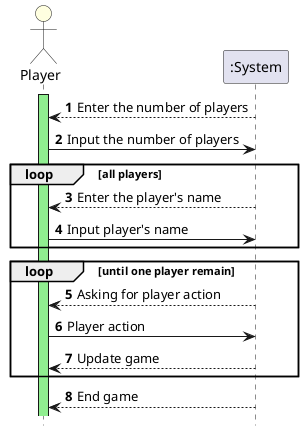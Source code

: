 @startuml
'https://plantuml.com/sequence-diagram

autonumber
hide footbox

actor Player #lightyellow
participant ":System" as System
activate Player #lightgreen

Player <-- System: Enter the number of players
Player -> System: Input the number of players

loop all players
    Player <-- System : Enter the player's name
    Player -> System : Input player's name
end

loop until one player remain
    Player <-- System: Asking for player action
    Player -> System: Player action
    Player <-- System: Update game

end

Player <-- System: End game

@enduml